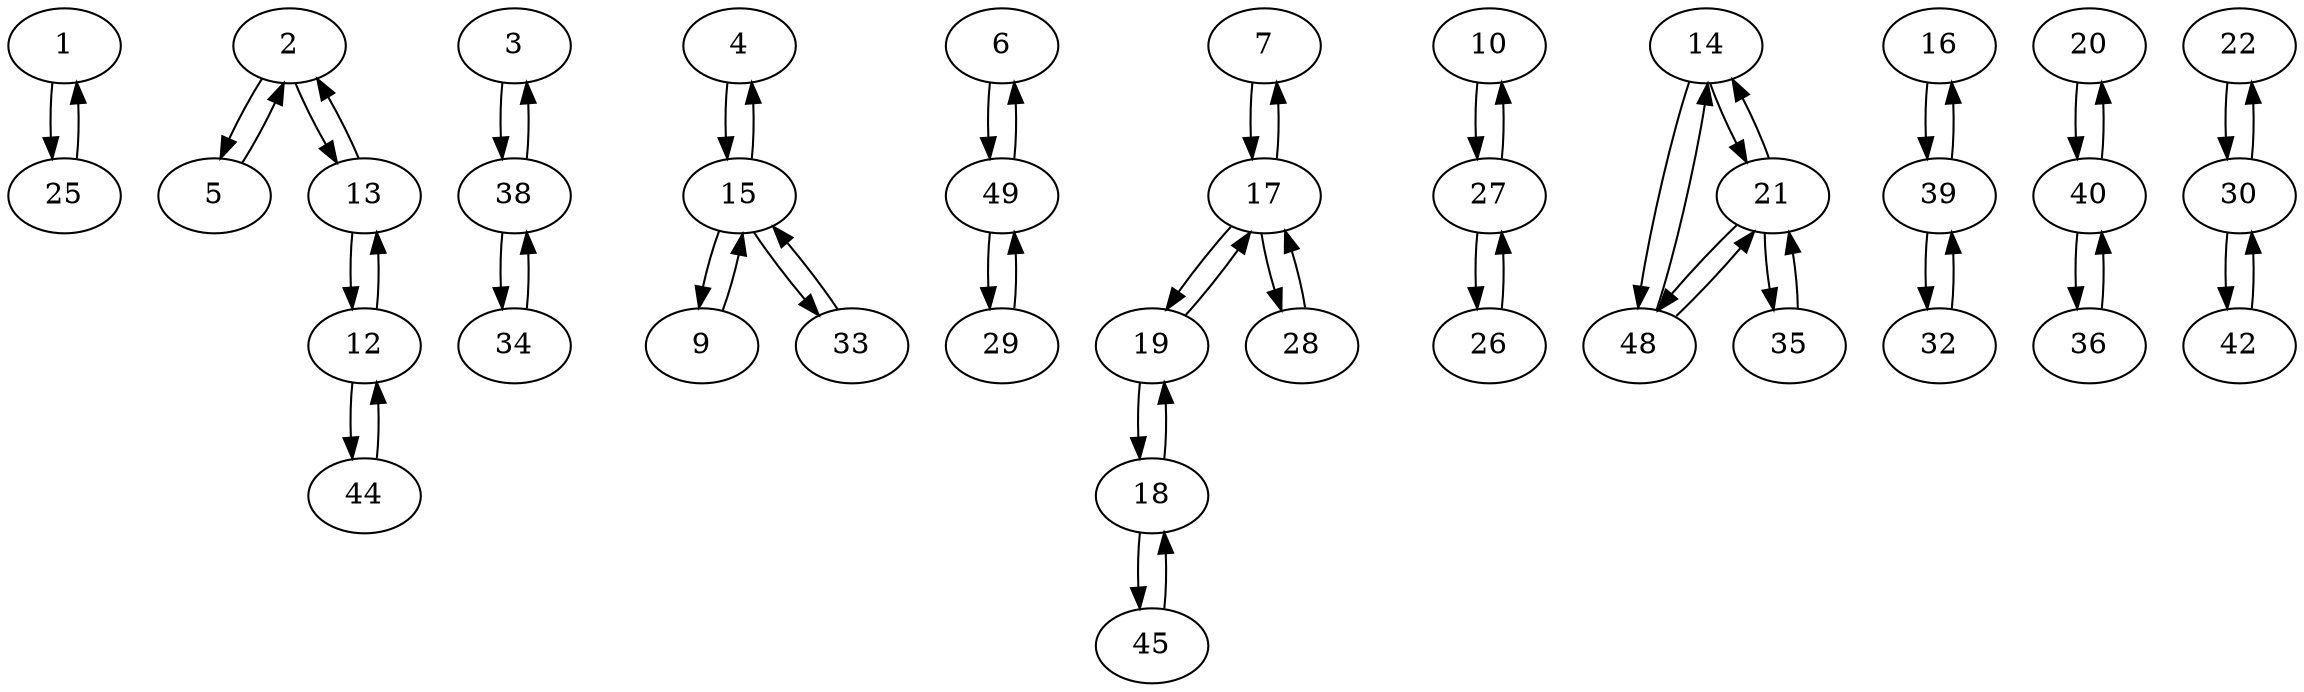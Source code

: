 digraph G {
  1 -> 25;
  2 -> 5;
  2 -> 13;
  3 -> 38;
  4 -> 15;
  5 -> 2;
  6 -> 49;
  7 -> 17;
  9 -> 15;
  10 -> 27;
  12 -> 13;
  12 -> 44;
  13 -> 2;
  13 -> 12;
  14 -> 21;
  14 -> 48;
  15 -> 4;
  15 -> 9;
  15 -> 33;
  16 -> 39;
  17 -> 7;
  17 -> 19;
  17 -> 28;
  18 -> 19;
  18 -> 45;
  19 -> 17;
  19 -> 18;
  20 -> 40;
  21 -> 14;
  21 -> 35;
  21 -> 48;
  22 -> 30;
  25 -> 1;
  26 -> 27;
  27 -> 10;
  27 -> 26;
  28 -> 17;
  29 -> 49;
  30 -> 22;
  30 -> 42;
  32 -> 39;
  33 -> 15;
  34 -> 38;
  35 -> 21;
  36 -> 40;
  38 -> 3;
  38 -> 34;
  39 -> 16;
  39 -> 32;
  40 -> 20;
  40 -> 36;
  42 -> 30;
  44 -> 12;
  45 -> 18;
  48 -> 14;
  48 -> 21;
  49 -> 6;
  49 -> 29;
}